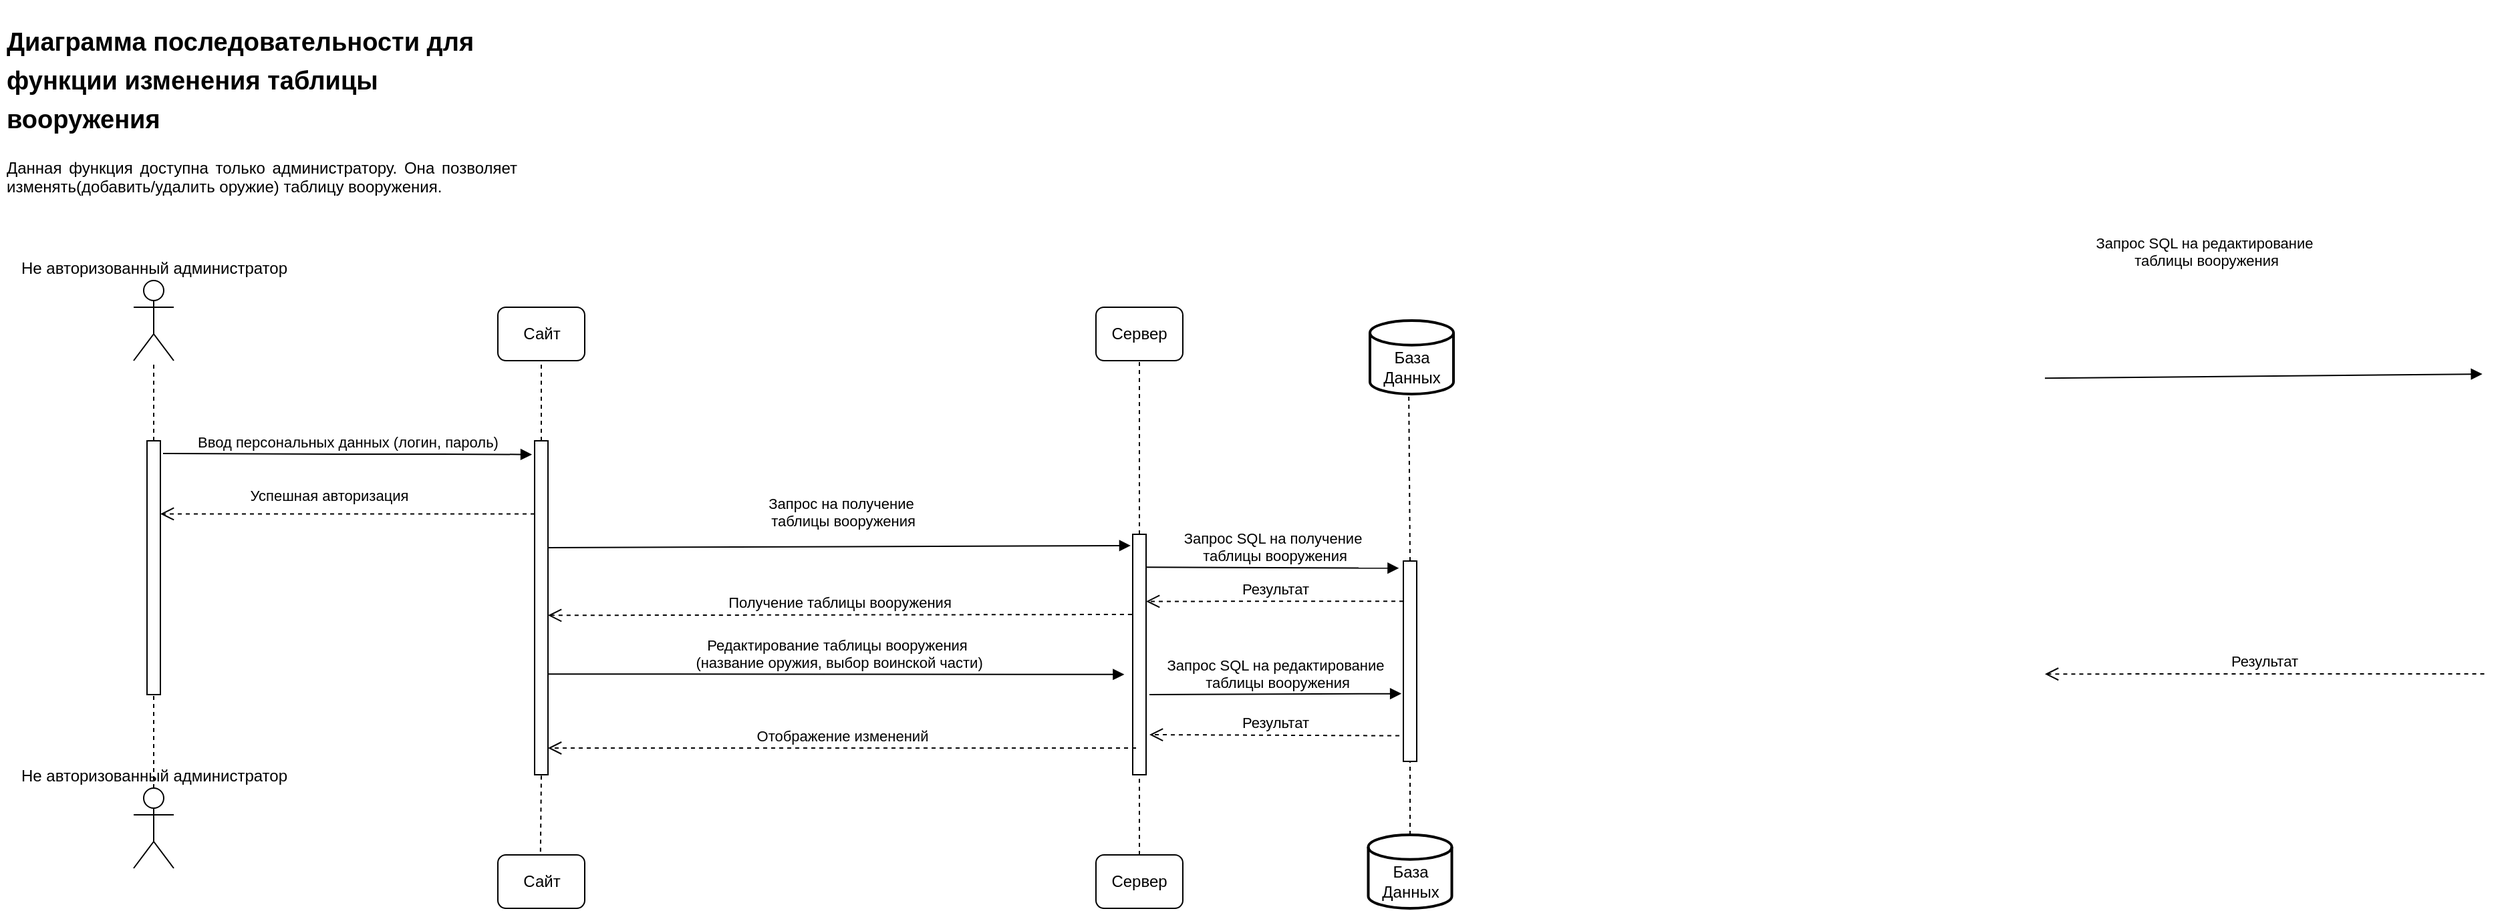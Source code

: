 <mxfile version="22.1.18" type="device">
  <diagram name="Страница — 1" id="Njaj1mNZPm9C386HkVxY">
    <mxGraphModel dx="368" dy="198" grid="1" gridSize="10" guides="1" tooltips="1" connect="1" arrows="1" fold="1" page="1" pageScale="1" pageWidth="827" pageHeight="1169" math="0" shadow="0">
      <root>
        <mxCell id="0" />
        <mxCell id="1" parent="0" />
        <mxCell id="LujWneCEsSKL0mTwUq7R-8" value="Не авторизованный администратор" style="shape=umlActor;verticalLabelPosition=top;verticalAlign=bottom;html=1;labelPosition=center;align=center;" parent="1" vertex="1">
          <mxGeometry x="180" y="610" width="30" height="60" as="geometry" />
        </mxCell>
        <mxCell id="LujWneCEsSKL0mTwUq7R-11" value="" style="rounded=0;whiteSpace=wrap;html=1;" parent="1" vertex="1">
          <mxGeometry x="190" y="730" width="10" height="190" as="geometry" />
        </mxCell>
        <mxCell id="LujWneCEsSKL0mTwUq7R-13" value="" style="endArrow=none;dashed=1;html=1;rounded=0;exitX=0.5;exitY=0;exitDx=0;exitDy=0;" parent="1" source="LujWneCEsSKL0mTwUq7R-11" target="LujWneCEsSKL0mTwUq7R-8" edge="1">
          <mxGeometry width="50" height="50" relative="1" as="geometry">
            <mxPoint x="330" y="740" as="sourcePoint" />
            <mxPoint x="280" y="680" as="targetPoint" />
          </mxGeometry>
        </mxCell>
        <mxCell id="LujWneCEsSKL0mTwUq7R-17" value="" style="rounded=0;whiteSpace=wrap;html=1;" parent="1" vertex="1">
          <mxGeometry x="480" y="730" width="10" height="250" as="geometry" />
        </mxCell>
        <mxCell id="LujWneCEsSKL0mTwUq7R-18" value="Ввод персональных данных (логин, пароль)" style="html=1;verticalAlign=bottom;endArrow=block;curved=0;rounded=0;entryX=-0.197;entryY=0.041;entryDx=0;entryDy=0;entryPerimeter=0;exitX=1.2;exitY=0.05;exitDx=0;exitDy=0;exitPerimeter=0;" parent="1" edge="1" target="LujWneCEsSKL0mTwUq7R-17" source="LujWneCEsSKL0mTwUq7R-11">
          <mxGeometry width="80" relative="1" as="geometry">
            <mxPoint x="281" y="740" as="sourcePoint" />
            <mxPoint x="460" y="730" as="targetPoint" />
            <Array as="points">
              <mxPoint x="331" y="740" />
              <mxPoint x="410" y="740" />
            </Array>
          </mxGeometry>
        </mxCell>
        <mxCell id="LujWneCEsSKL0mTwUq7R-19" value="" style="endArrow=none;dashed=1;html=1;rounded=0;exitX=0.5;exitY=0;exitDx=0;exitDy=0;entryX=0.5;entryY=1;entryDx=0;entryDy=0;" parent="1" source="LujWneCEsSKL0mTwUq7R-17" edge="1" target="LujWneCEsSKL0mTwUq7R-20">
          <mxGeometry width="50" height="50" relative="1" as="geometry">
            <mxPoint x="470" y="700" as="sourcePoint" />
            <mxPoint x="465" y="670" as="targetPoint" />
          </mxGeometry>
        </mxCell>
        <mxCell id="LujWneCEsSKL0mTwUq7R-20" value="Сайт" style="rounded=1;whiteSpace=wrap;html=1;" parent="1" vertex="1">
          <mxGeometry x="452.5" y="630" width="65" height="40" as="geometry" />
        </mxCell>
        <mxCell id="LujWneCEsSKL0mTwUq7R-22" value="Успешная авторизация" style="html=1;verticalAlign=bottom;endArrow=open;dashed=1;endSize=8;curved=0;rounded=0;exitX=0;exitY=0.219;exitDx=0;exitDy=0;exitPerimeter=0;entryX=1;entryY=0.288;entryDx=0;entryDy=0;entryPerimeter=0;" parent="1" edge="1" target="LujWneCEsSKL0mTwUq7R-11" source="LujWneCEsSKL0mTwUq7R-17">
          <mxGeometry x="0.103" y="-5" relative="1" as="geometry">
            <mxPoint x="458.43" y="785.19" as="sourcePoint" />
            <mxPoint x="280" y="784.68" as="targetPoint" />
            <mxPoint as="offset" />
          </mxGeometry>
        </mxCell>
        <mxCell id="LujWneCEsSKL0mTwUq7R-23" value="Запрос на получение&lt;br&gt;&amp;nbsp;таблицы вооружения" style="html=1;verticalAlign=bottom;endArrow=block;curved=0;rounded=0;entryX=-0.153;entryY=0.047;entryDx=0;entryDy=0;entryPerimeter=0;" parent="1" edge="1" target="LujWneCEsSKL0mTwUq7R-24">
          <mxGeometry x="0.004" y="10" width="80" relative="1" as="geometry">
            <mxPoint x="490" y="810" as="sourcePoint" />
            <mxPoint x="730" y="810" as="targetPoint" />
            <mxPoint as="offset" />
          </mxGeometry>
        </mxCell>
        <mxCell id="LujWneCEsSKL0mTwUq7R-24" value="" style="rounded=0;whiteSpace=wrap;html=1;" parent="1" vertex="1">
          <mxGeometry x="927.5" y="800" width="10" height="180" as="geometry" />
        </mxCell>
        <mxCell id="LujWneCEsSKL0mTwUq7R-25" value="" style="endArrow=none;dashed=1;html=1;rounded=0;exitX=0.5;exitY=0;exitDx=0;exitDy=0;entryX=0.5;entryY=1;entryDx=0;entryDy=0;" parent="1" source="LujWneCEsSKL0mTwUq7R-24" edge="1" target="LujWneCEsSKL0mTwUq7R-27">
          <mxGeometry width="50" height="50" relative="1" as="geometry">
            <mxPoint x="710" y="780" as="sourcePoint" />
            <mxPoint x="716" y="670" as="targetPoint" />
          </mxGeometry>
        </mxCell>
        <mxCell id="LujWneCEsSKL0mTwUq7R-27" value="Сервер" style="rounded=1;whiteSpace=wrap;html=1;" parent="1" vertex="1">
          <mxGeometry x="900" y="630" width="65" height="40" as="geometry" />
        </mxCell>
        <mxCell id="LujWneCEsSKL0mTwUq7R-28" value="Получение таблицы вооружения" style="html=1;verticalAlign=bottom;endArrow=open;dashed=1;endSize=8;curved=0;rounded=0;exitX=-0.213;exitY=0.203;exitDx=0;exitDy=0;entryX=0.844;entryY=0.536;entryDx=0;entryDy=0;entryPerimeter=0;exitPerimeter=0;" parent="1" edge="1">
          <mxGeometry relative="1" as="geometry">
            <mxPoint x="926.93" y="860" as="sourcePoint" />
            <mxPoint x="490.0" y="860.66" as="targetPoint" />
          </mxGeometry>
        </mxCell>
        <mxCell id="LujWneCEsSKL0mTwUq7R-29" value="Запрос SQL на редактирование&lt;br&gt;&amp;nbsp;таблицы вооружения" style="html=1;verticalAlign=bottom;endArrow=block;curved=0;rounded=0;entryX=-0.16;entryY=0.45;entryDx=0;entryDy=0;exitX=1.11;exitY=0.273;exitDx=0;exitDy=0;exitPerimeter=0;entryPerimeter=0;" parent="1" edge="1">
          <mxGeometry x="-0.269" y="78" width="80" relative="1" as="geometry">
            <mxPoint x="1610" y="683.14" as="sourcePoint" />
            <mxPoint x="1937.3" y="680.0" as="targetPoint" />
            <mxPoint as="offset" />
          </mxGeometry>
        </mxCell>
        <mxCell id="LujWneCEsSKL0mTwUq7R-30" value="" style="rounded=0;whiteSpace=wrap;html=1;" parent="1" vertex="1">
          <mxGeometry x="1130" y="820" width="10" height="150" as="geometry" />
        </mxCell>
        <mxCell id="LujWneCEsSKL0mTwUq7R-31" value="" style="endArrow=none;dashed=1;html=1;rounded=0;exitX=0.5;exitY=0;exitDx=0;exitDy=0;entryX=0.465;entryY=0.98;entryDx=0;entryDy=0;entryPerimeter=0;" parent="1" source="LujWneCEsSKL0mTwUq7R-30" target="grXMInnTjuhOVnXB-Mhx-1" edge="1">
          <mxGeometry width="50" height="50" relative="1" as="geometry">
            <mxPoint x="1020" y="790" as="sourcePoint" />
            <mxPoint x="1135" y="680" as="targetPoint" />
          </mxGeometry>
        </mxCell>
        <mxCell id="LujWneCEsSKL0mTwUq7R-35" value="Результат" style="html=1;verticalAlign=bottom;endArrow=open;dashed=1;endSize=8;curved=0;rounded=0;exitX=0;exitY=0.75;exitDx=0;exitDy=0;entryX=1.126;entryY=0.39;entryDx=0;entryDy=0;entryPerimeter=0;" parent="1" edge="1">
          <mxGeometry relative="1" as="geometry">
            <mxPoint x="1938.74" y="904.44" as="sourcePoint" />
            <mxPoint x="1610.0" y="904.64" as="targetPoint" />
            <Array as="points">
              <mxPoint x="1768.74" y="904.44" />
            </Array>
          </mxGeometry>
        </mxCell>
        <mxCell id="LujWneCEsSKL0mTwUq7R-36" value="Не авторизованный администратор" style="shape=umlActor;verticalLabelPosition=top;verticalAlign=bottom;html=1;labelPosition=center;align=center;" parent="1" vertex="1">
          <mxGeometry x="180" y="990" width="30" height="60" as="geometry" />
        </mxCell>
        <mxCell id="LujWneCEsSKL0mTwUq7R-37" value="" style="endArrow=none;dashed=1;html=1;rounded=0;entryX=0.5;entryY=1;entryDx=0;entryDy=0;exitX=0.5;exitY=0;exitDx=0;exitDy=0;exitPerimeter=0;" parent="1" source="LujWneCEsSKL0mTwUq7R-36" target="LujWneCEsSKL0mTwUq7R-11" edge="1">
          <mxGeometry width="50" height="50" relative="1" as="geometry">
            <mxPoint x="310" y="960" as="sourcePoint" />
            <mxPoint x="360" y="910" as="targetPoint" />
          </mxGeometry>
        </mxCell>
        <mxCell id="LujWneCEsSKL0mTwUq7R-40" value="Сайт" style="rounded=1;whiteSpace=wrap;html=1;" parent="1" vertex="1">
          <mxGeometry x="452.5" y="1040" width="65" height="40" as="geometry" />
        </mxCell>
        <mxCell id="LujWneCEsSKL0mTwUq7R-41" value="" style="endArrow=none;dashed=1;html=1;rounded=0;entryX=0.5;entryY=1;entryDx=0;entryDy=0;exitX=0.491;exitY=-0.058;exitDx=0;exitDy=0;exitPerimeter=0;" parent="1" source="LujWneCEsSKL0mTwUq7R-40" target="LujWneCEsSKL0mTwUq7R-17" edge="1">
          <mxGeometry width="50" height="50" relative="1" as="geometry">
            <mxPoint x="430" y="920" as="sourcePoint" />
            <mxPoint x="480" y="870" as="targetPoint" />
          </mxGeometry>
        </mxCell>
        <mxCell id="LujWneCEsSKL0mTwUq7R-42" value="Сервер" style="rounded=1;whiteSpace=wrap;html=1;" parent="1" vertex="1">
          <mxGeometry x="900" y="1040" width="65" height="40" as="geometry" />
        </mxCell>
        <mxCell id="LujWneCEsSKL0mTwUq7R-43" value="" style="endArrow=none;dashed=1;html=1;rounded=0;entryX=0.5;entryY=1;entryDx=0;entryDy=0;exitX=0.5;exitY=0;exitDx=0;exitDy=0;" parent="1" source="LujWneCEsSKL0mTwUq7R-42" target="LujWneCEsSKL0mTwUq7R-24" edge="1">
          <mxGeometry width="50" height="50" relative="1" as="geometry">
            <mxPoint x="690" y="950" as="sourcePoint" />
            <mxPoint x="740" y="900" as="targetPoint" />
          </mxGeometry>
        </mxCell>
        <mxCell id="LujWneCEsSKL0mTwUq7R-45" value="" style="endArrow=none;dashed=1;html=1;rounded=0;entryX=0.5;entryY=1;entryDx=0;entryDy=0;exitX=0.5;exitY=0;exitDx=0;exitDy=0;exitPerimeter=0;" parent="1" source="grXMInnTjuhOVnXB-Mhx-2" target="LujWneCEsSKL0mTwUq7R-30" edge="1">
          <mxGeometry width="50" height="50" relative="1" as="geometry">
            <mxPoint x="1135" y="970" as="sourcePoint" />
            <mxPoint x="1040" y="910" as="targetPoint" />
          </mxGeometry>
        </mxCell>
        <mxCell id="fMA9YC2Af60wNu90G6qH-1" value="&lt;h1 style=&quot;&quot;&gt;&lt;font style=&quot;font-size: 19px;&quot;&gt;Диаграмма последовательности для функции изменения таблицы вооружения&lt;/font&gt;&lt;/h1&gt;&lt;p style=&quot;text-align: justify;&quot;&gt;Данная функция доступна только администратору. Она позволяет изменять(добавить/удалить оружие) таблицу вооружения.&lt;/p&gt;" style="text;html=1;strokeColor=none;fillColor=none;spacing=5;spacingTop=-20;whiteSpace=wrap;overflow=hidden;rounded=0;" parent="1" vertex="1">
          <mxGeometry x="80" y="410" width="390" height="140" as="geometry" />
        </mxCell>
        <mxCell id="grXMInnTjuhOVnXB-Mhx-1" value="&lt;div style=&quot;&quot;&gt;&lt;br&gt;&lt;/div&gt;&lt;div style=&quot;&quot;&gt;База&lt;/div&gt;&lt;div style=&quot;&quot;&gt;Данных&lt;/div&gt;" style="strokeWidth=2;html=1;shape=mxgraph.flowchart.database;whiteSpace=wrap;align=center;" vertex="1" parent="1">
          <mxGeometry x="1105" y="640" width="62.5" height="55" as="geometry" />
        </mxCell>
        <mxCell id="grXMInnTjuhOVnXB-Mhx-2" value="&lt;div style=&quot;&quot;&gt;&lt;br&gt;&lt;/div&gt;&lt;div style=&quot;&quot;&gt;База&lt;/div&gt;&lt;div style=&quot;&quot;&gt;Данных&lt;/div&gt;" style="strokeWidth=2;html=1;shape=mxgraph.flowchart.database;whiteSpace=wrap;align=center;" vertex="1" parent="1">
          <mxGeometry x="1103.75" y="1025" width="62.5" height="55" as="geometry" />
        </mxCell>
        <mxCell id="grXMInnTjuhOVnXB-Mhx-5" value="Редактирование таблицы вооружения&lt;br&gt;&amp;nbsp;(название оружия, выбор воинской части)" style="html=1;verticalAlign=bottom;endArrow=block;curved=0;rounded=0;exitX=1.235;exitY=0.749;exitDx=0;exitDy=0;exitPerimeter=0;entryX=-0.394;entryY=0.445;entryDx=0;entryDy=0;entryPerimeter=0;" edge="1" parent="1">
          <mxGeometry x="0.002" width="80" relative="1" as="geometry">
            <mxPoint x="490.0" y="904.58" as="sourcePoint" />
            <mxPoint x="921.21" y="904.88" as="targetPoint" />
            <Array as="points">
              <mxPoint x="697.65" y="904.78" />
            </Array>
            <mxPoint as="offset" />
          </mxGeometry>
        </mxCell>
        <mxCell id="grXMInnTjuhOVnXB-Mhx-6" value="Запрос SQL на получение&lt;br&gt;&amp;nbsp;таблицы вооружения" style="html=1;verticalAlign=bottom;endArrow=block;curved=0;rounded=0;entryX=-0.33;entryY=0.082;entryDx=0;entryDy=0;entryPerimeter=0;" edge="1" parent="1">
          <mxGeometry width="80" relative="1" as="geometry">
            <mxPoint x="937.5" y="824.67" as="sourcePoint" />
            <mxPoint x="1126.7" y="825.33" as="targetPoint" />
          </mxGeometry>
        </mxCell>
        <mxCell id="grXMInnTjuhOVnXB-Mhx-7" value="Результат" style="html=1;verticalAlign=bottom;endArrow=open;dashed=1;endSize=8;curved=0;rounded=0;exitX=0;exitY=0.201;exitDx=0;exitDy=0;exitPerimeter=0;" edge="1" parent="1" source="LujWneCEsSKL0mTwUq7R-30">
          <mxGeometry relative="1" as="geometry">
            <mxPoint x="1124" y="850" as="sourcePoint" />
            <mxPoint x="937.5" y="850.2" as="targetPoint" />
          </mxGeometry>
        </mxCell>
        <mxCell id="grXMInnTjuhOVnXB-Mhx-8" value="Запрос SQL на редактирование&lt;br style=&quot;border-color: var(--border-color);&quot;&gt;&amp;nbsp;таблицы вооружения" style="html=1;verticalAlign=bottom;endArrow=block;curved=0;rounded=0;entryX=-0.144;entryY=0.662;entryDx=0;entryDy=0;entryPerimeter=0;" edge="1" parent="1" target="LujWneCEsSKL0mTwUq7R-30">
          <mxGeometry width="80" relative="1" as="geometry">
            <mxPoint x="940" y="920" as="sourcePoint" />
            <mxPoint x="1020" y="920" as="targetPoint" />
          </mxGeometry>
        </mxCell>
        <mxCell id="grXMInnTjuhOVnXB-Mhx-9" value="Результат" style="html=1;verticalAlign=bottom;endArrow=open;dashed=1;endSize=8;curved=0;rounded=0;exitX=-0.3;exitY=0.872;exitDx=0;exitDy=0;exitPerimeter=0;" edge="1" parent="1" source="LujWneCEsSKL0mTwUq7R-30">
          <mxGeometry relative="1" as="geometry">
            <mxPoint x="1020" y="950" as="sourcePoint" />
            <mxPoint x="940" y="950" as="targetPoint" />
          </mxGeometry>
        </mxCell>
        <mxCell id="grXMInnTjuhOVnXB-Mhx-11" value="Отображение изменений" style="html=1;verticalAlign=bottom;endArrow=open;dashed=1;endSize=8;curved=0;rounded=0;exitX=0.25;exitY=0.889;exitDx=0;exitDy=0;exitPerimeter=0;" edge="1" parent="1" source="LujWneCEsSKL0mTwUq7R-24">
          <mxGeometry relative="1" as="geometry">
            <mxPoint x="570" y="960" as="sourcePoint" />
            <mxPoint x="490" y="960" as="targetPoint" />
          </mxGeometry>
        </mxCell>
      </root>
    </mxGraphModel>
  </diagram>
</mxfile>
